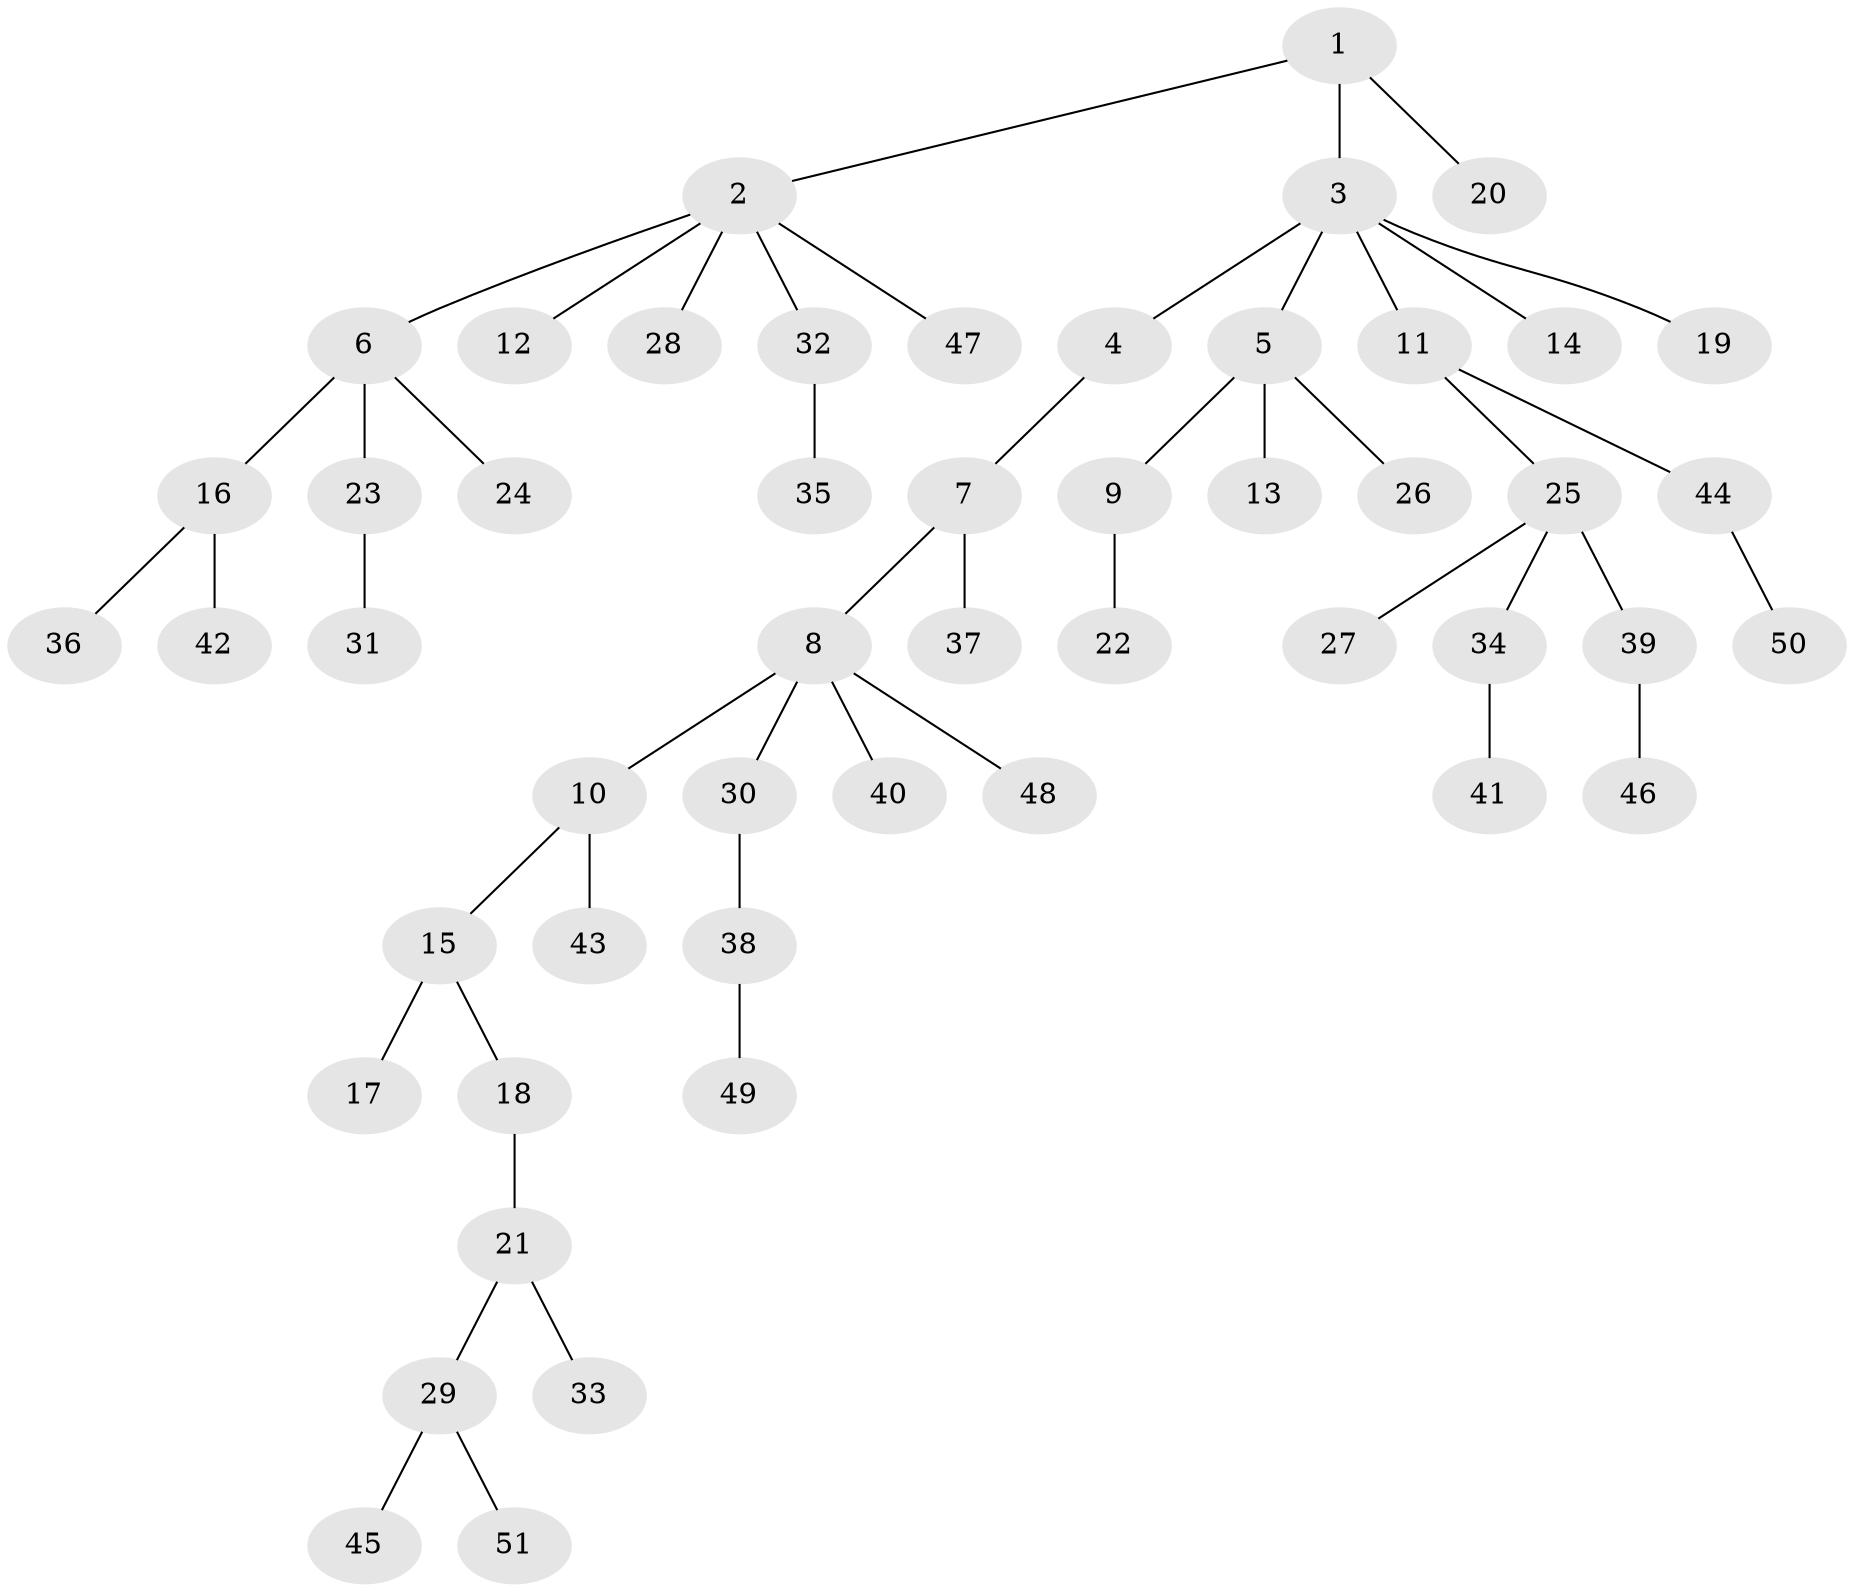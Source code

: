 // coarse degree distribution, {2: 0.3225806451612903, 5: 0.06451612903225806, 3: 0.12903225806451613, 4: 0.03225806451612903, 1: 0.45161290322580644}
// Generated by graph-tools (version 1.1) at 2025/51/03/04/25 22:51:26]
// undirected, 51 vertices, 50 edges
graph export_dot {
  node [color=gray90,style=filled];
  1;
  2;
  3;
  4;
  5;
  6;
  7;
  8;
  9;
  10;
  11;
  12;
  13;
  14;
  15;
  16;
  17;
  18;
  19;
  20;
  21;
  22;
  23;
  24;
  25;
  26;
  27;
  28;
  29;
  30;
  31;
  32;
  33;
  34;
  35;
  36;
  37;
  38;
  39;
  40;
  41;
  42;
  43;
  44;
  45;
  46;
  47;
  48;
  49;
  50;
  51;
  1 -- 2;
  1 -- 3;
  1 -- 20;
  2 -- 6;
  2 -- 12;
  2 -- 28;
  2 -- 32;
  2 -- 47;
  3 -- 4;
  3 -- 5;
  3 -- 11;
  3 -- 14;
  3 -- 19;
  4 -- 7;
  5 -- 9;
  5 -- 13;
  5 -- 26;
  6 -- 16;
  6 -- 23;
  6 -- 24;
  7 -- 8;
  7 -- 37;
  8 -- 10;
  8 -- 30;
  8 -- 40;
  8 -- 48;
  9 -- 22;
  10 -- 15;
  10 -- 43;
  11 -- 25;
  11 -- 44;
  15 -- 17;
  15 -- 18;
  16 -- 36;
  16 -- 42;
  18 -- 21;
  21 -- 29;
  21 -- 33;
  23 -- 31;
  25 -- 27;
  25 -- 34;
  25 -- 39;
  29 -- 45;
  29 -- 51;
  30 -- 38;
  32 -- 35;
  34 -- 41;
  38 -- 49;
  39 -- 46;
  44 -- 50;
}
